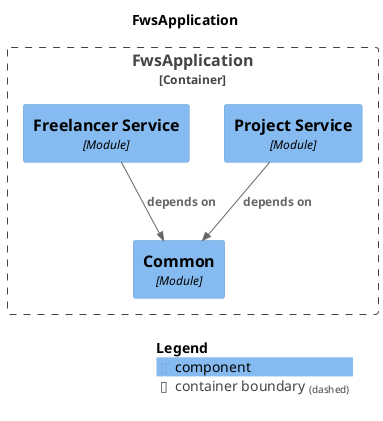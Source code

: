 @startuml
set separator none
title FwsApplication

top to bottom direction

!include <C4/C4>
!include <C4/C4_Context>
!include <C4/C4_Component>

Container_Boundary("FwsApplication.FwsApplication_boundary", "FwsApplication", $tags="") {
  Component(FwsApplication.FwsApplication.Common, "Common", $techn="Module", $descr="", $tags="", $link="")
  Component(FwsApplication.FwsApplication.ProjectService, "Project Service", $techn="Module", $descr="", $tags="", $link="")
  Component(FwsApplication.FwsApplication.FreelancerService, "Freelancer Service", $techn="Module", $descr="", $tags="", $link="")
}

Rel(FwsApplication.FwsApplication.FreelancerService, FwsApplication.FwsApplication.Common, "depends on", $techn="", $tags="", $link="")
Rel(FwsApplication.FwsApplication.ProjectService, FwsApplication.FwsApplication.Common, "depends on", $techn="", $tags="", $link="")

SHOW_LEGEND(true)
@enduml